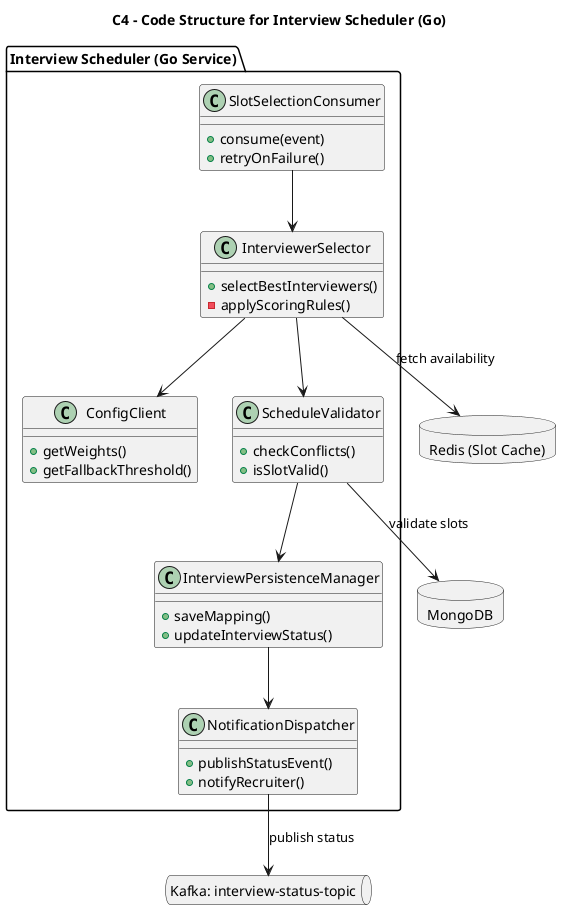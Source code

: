 @startuml
allowmixing

skinparam componentStyle rectangle
title C4 – Code Structure for Interview Scheduler (Go)

package "Interview Scheduler (Go Service)" {
  class SlotSelectionConsumer {
    +consume(event)
    +retryOnFailure()
  }

  class InterviewerSelector {
    +selectBestInterviewers()
    -applyScoringRules()
  }

  class ConfigClient {
    +getWeights()
    +getFallbackThreshold()
  }

  class ScheduleValidator {
    +checkConflicts()
    +isSlotValid()
  }

  class InterviewPersistenceManager {
    +saveMapping()
    +updateInterviewStatus()
  }

  class NotificationDispatcher {
    +publishStatusEvent()
    +notifyRecruiter()
  }

  ' Internal wiring
  SlotSelectionConsumer --> InterviewerSelector
  InterviewerSelector --> ConfigClient
  InterviewerSelector --> ScheduleValidator
  ScheduleValidator --> InterviewPersistenceManager
  InterviewPersistenceManager --> NotificationDispatcher
}

' External systems
database "MongoDB" as mongo
database "Redis (Slot Cache)" as redis
queue "Kafka: interview-status-topic" as kafka

' External data flow
ScheduleValidator --> mongo : validate slots
InterviewerSelector --> redis : fetch availability
NotificationDispatcher --> kafka : publish status

@enduml
